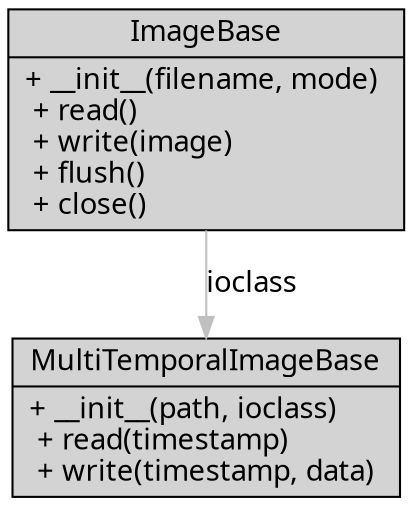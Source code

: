 digraph G {
                resolution=100
                rankdir=UD
                bgcolor=Transparent
              
                node [style="filled",fontname="Hack" ,shape=record] //All nodes will this shape and colour
                edge [color=Gray, fontname="Hack"] //All the lines look like this
              
                ImageBase [
                label = "{ImageBase|+ __init__(filename, mode) \l + read() \l + write(image) \l + flush()\l + close()\l}"
                ]

                MultiTemporalImageBase [
                label = "{MultiTemporalImageBase| + __init__(path, ioclass)  \l + read(timestamp) \l + write(timestamp, data) \l}"
                ]

                {ImageBase}->MultiTemporalImageBase [label="ioclass \l"]

}
